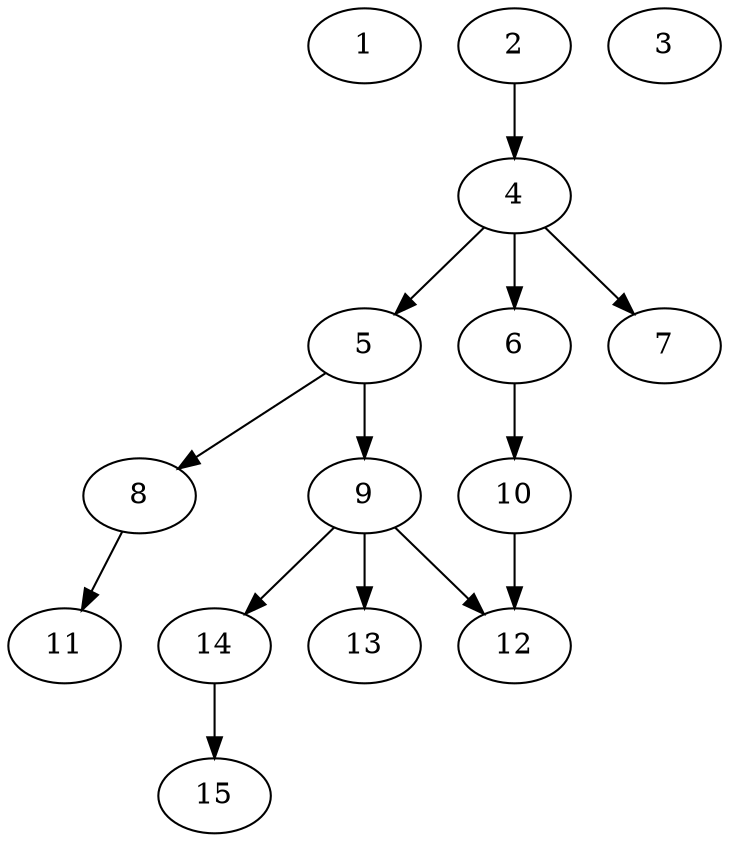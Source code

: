 // DAG automatically generated by daggen at Thu Oct  3 13:59:27 2019
// ./daggen --dot -n 15 --ccr 0.4 --fat 0.5 --regular 0.5 --density 0.5 --mindata 5242880 --maxdata 52428800 
digraph G {
  1 [size="94131200", alpha="0.17", expect_size="37652480"] 
  2 [size="23887360", alpha="0.19", expect_size="9554944"] 
  2 -> 4 [size ="9554944"]
  3 [size="73525760", alpha="0.09", expect_size="29410304"] 
  4 [size="21404160", alpha="0.20", expect_size="8561664"] 
  4 -> 5 [size ="8561664"]
  4 -> 6 [size ="8561664"]
  4 -> 7 [size ="8561664"]
  5 [size="48148480", alpha="0.02", expect_size="19259392"] 
  5 -> 8 [size ="19259392"]
  5 -> 9 [size ="19259392"]
  6 [size="118218240", alpha="0.06", expect_size="47287296"] 
  6 -> 10 [size ="47287296"]
  7 [size="59847680", alpha="0.00", expect_size="23939072"] 
  8 [size="72890880", alpha="0.05", expect_size="29156352"] 
  8 -> 11 [size ="29156352"]
  9 [size="40683520", alpha="0.07", expect_size="16273408"] 
  9 -> 12 [size ="16273408"]
  9 -> 13 [size ="16273408"]
  9 -> 14 [size ="16273408"]
  10 [size="130562560", alpha="0.07", expect_size="52225024"] 
  10 -> 12 [size ="52225024"]
  11 [size="103544320", alpha="0.06", expect_size="41417728"] 
  12 [size="85050880", alpha="0.01", expect_size="34020352"] 
  13 [size="79989760", alpha="0.17", expect_size="31995904"] 
  14 [size="13383680", alpha="0.01", expect_size="5353472"] 
  14 -> 15 [size ="5353472"]
  15 [size="128537600", alpha="0.06", expect_size="51415040"] 
}
